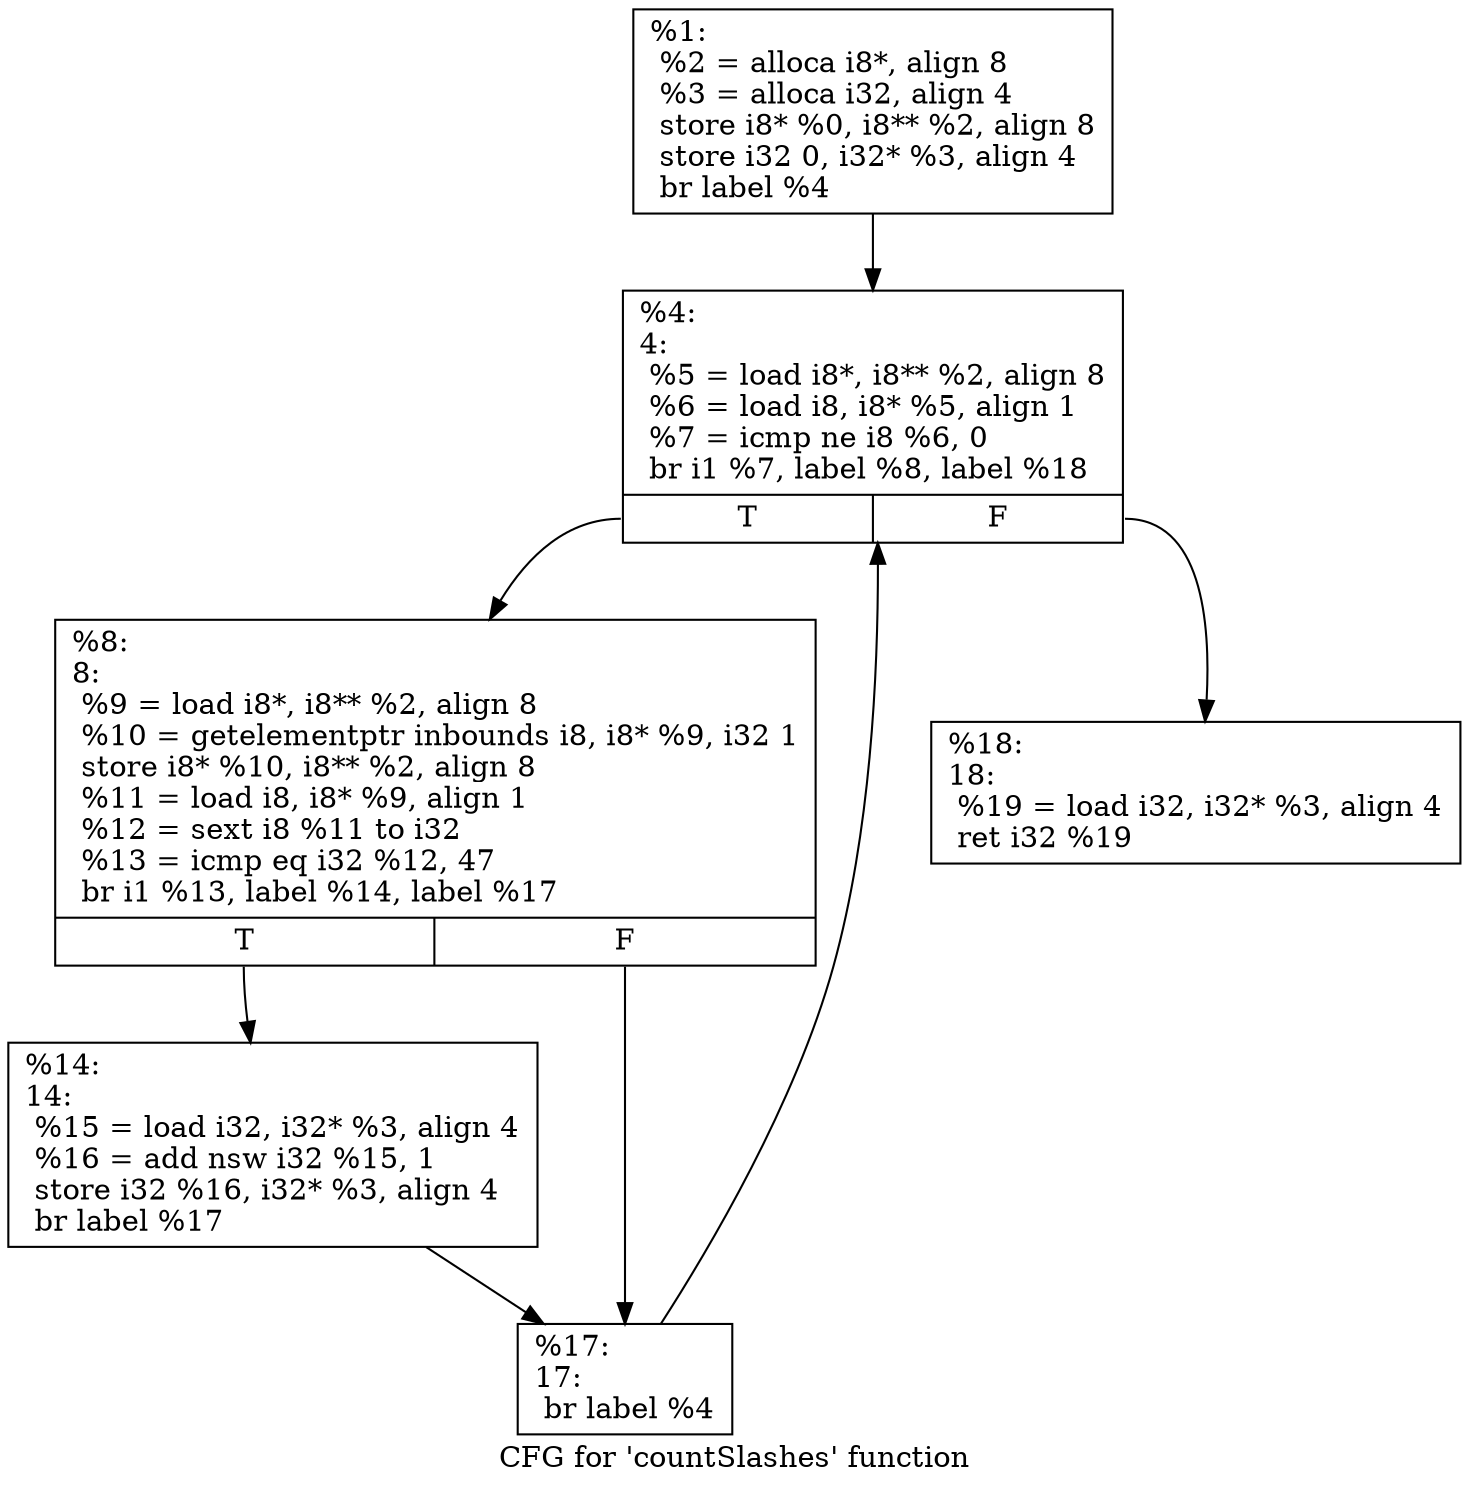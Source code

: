 digraph "CFG for 'countSlashes' function" {
	label="CFG for 'countSlashes' function";

	Node0x1714970 [shape=record,label="{%1:\l  %2 = alloca i8*, align 8\l  %3 = alloca i32, align 4\l  store i8* %0, i8** %2, align 8\l  store i32 0, i32* %3, align 4\l  br label %4\l}"];
	Node0x1714970 -> Node0x1714b20;
	Node0x1714b20 [shape=record,label="{%4:\l4:                                                \l  %5 = load i8*, i8** %2, align 8\l  %6 = load i8, i8* %5, align 1\l  %7 = icmp ne i8 %6, 0\l  br i1 %7, label %8, label %18\l|{<s0>T|<s1>F}}"];
	Node0x1714b20:s0 -> Node0x1714d50;
	Node0x1714b20:s1 -> Node0x1714da0;
	Node0x1714d50 [shape=record,label="{%8:\l8:                                                \l  %9 = load i8*, i8** %2, align 8\l  %10 = getelementptr inbounds i8, i8* %9, i32 1\l  store i8* %10, i8** %2, align 8\l  %11 = load i8, i8* %9, align 1\l  %12 = sext i8 %11 to i32\l  %13 = icmp eq i32 %12, 47\l  br i1 %13, label %14, label %17\l|{<s0>T|<s1>F}}"];
	Node0x1714d50:s0 -> Node0x1714bd0;
	Node0x1714d50:s1 -> Node0x17151a0;
	Node0x1714bd0 [shape=record,label="{%14:\l14:                                               \l  %15 = load i32, i32* %3, align 4\l  %16 = add nsw i32 %15, 1\l  store i32 %16, i32* %3, align 4\l  br label %17\l}"];
	Node0x1714bd0 -> Node0x17151a0;
	Node0x17151a0 [shape=record,label="{%17:\l17:                                               \l  br label %4\l}"];
	Node0x17151a0 -> Node0x1714b20;
	Node0x1714da0 [shape=record,label="{%18:\l18:                                               \l  %19 = load i32, i32* %3, align 4\l  ret i32 %19\l}"];
}
